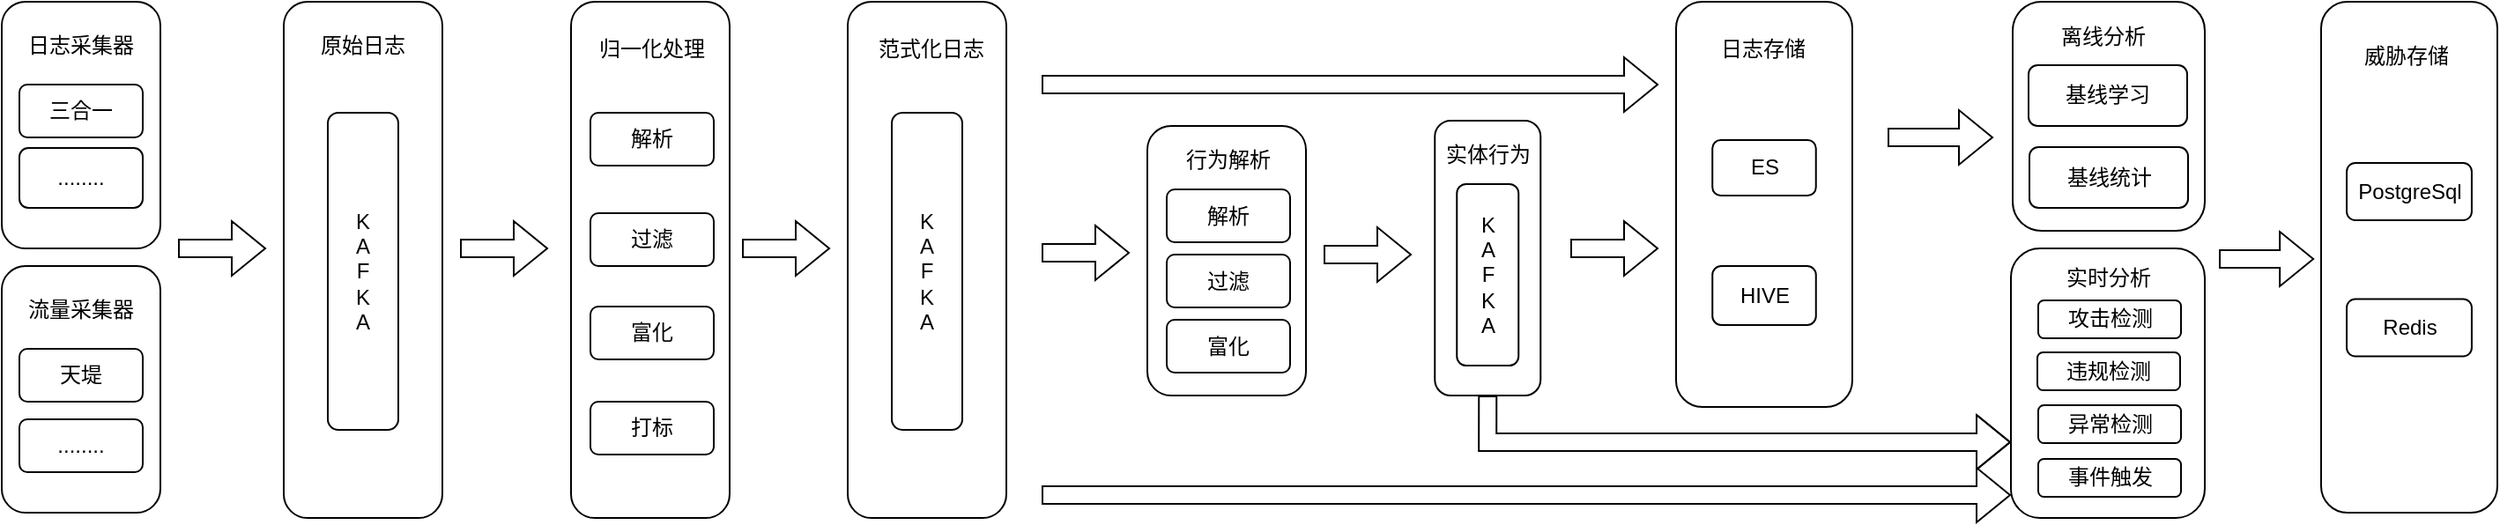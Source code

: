 <mxfile version="20.5.1" type="github">
  <diagram id="C5RBs43oDa-KdzZeNtuy" name="Page-1">
    <mxGraphModel dx="782" dy="436" grid="1" gridSize="10" guides="1" tooltips="1" connect="1" arrows="1" fold="1" page="1" pageScale="1" pageWidth="827" pageHeight="1169" math="0" shadow="0">
      <root>
        <mxCell id="WIyWlLk6GJQsqaUBKTNV-0" />
        <mxCell id="WIyWlLk6GJQsqaUBKTNV-1" parent="WIyWlLk6GJQsqaUBKTNV-0" />
        <mxCell id="73QdBET1WDvZtPVaSZ9h-79" value="" style="rounded=1;whiteSpace=wrap;html=1;" parent="WIyWlLk6GJQsqaUBKTNV-1" vertex="1">
          <mxGeometry x="1341.93" y="170" width="74.07" height="240" as="geometry" />
        </mxCell>
        <mxCell id="73QdBET1WDvZtPVaSZ9h-0" value="" style="rounded=1;whiteSpace=wrap;html=1;" parent="WIyWlLk6GJQsqaUBKTNV-1" vertex="1">
          <mxGeometry x="10" y="130" width="90" height="140" as="geometry" />
        </mxCell>
        <mxCell id="73QdBET1WDvZtPVaSZ9h-1" value="三合一" style="rounded=1;whiteSpace=wrap;html=1;" parent="WIyWlLk6GJQsqaUBKTNV-1" vertex="1">
          <mxGeometry x="20" y="177" width="70" height="30" as="geometry" />
        </mxCell>
        <mxCell id="73QdBET1WDvZtPVaSZ9h-2" value="日志采集器" style="text;html=1;strokeColor=none;fillColor=none;align=center;verticalAlign=middle;whiteSpace=wrap;rounded=0;" parent="WIyWlLk6GJQsqaUBKTNV-1" vertex="1">
          <mxGeometry x="20" y="140" width="70" height="30" as="geometry" />
        </mxCell>
        <mxCell id="73QdBET1WDvZtPVaSZ9h-3" value="........" style="rounded=1;whiteSpace=wrap;html=1;" parent="WIyWlLk6GJQsqaUBKTNV-1" vertex="1">
          <mxGeometry x="20" y="213" width="70" height="34" as="geometry" />
        </mxCell>
        <mxCell id="73QdBET1WDvZtPVaSZ9h-4" value="" style="rounded=1;whiteSpace=wrap;html=1;" parent="WIyWlLk6GJQsqaUBKTNV-1" vertex="1">
          <mxGeometry x="10" y="280" width="90" height="140" as="geometry" />
        </mxCell>
        <mxCell id="73QdBET1WDvZtPVaSZ9h-5" value="天堤" style="rounded=1;whiteSpace=wrap;html=1;" parent="WIyWlLk6GJQsqaUBKTNV-1" vertex="1">
          <mxGeometry x="20" y="327" width="70" height="30" as="geometry" />
        </mxCell>
        <mxCell id="73QdBET1WDvZtPVaSZ9h-6" value="流量采集器" style="text;html=1;strokeColor=none;fillColor=none;align=center;verticalAlign=middle;whiteSpace=wrap;rounded=0;" parent="WIyWlLk6GJQsqaUBKTNV-1" vertex="1">
          <mxGeometry x="20" y="290" width="70" height="30" as="geometry" />
        </mxCell>
        <mxCell id="73QdBET1WDvZtPVaSZ9h-7" value="........" style="rounded=1;whiteSpace=wrap;html=1;" parent="WIyWlLk6GJQsqaUBKTNV-1" vertex="1">
          <mxGeometry x="20" y="367" width="70" height="30" as="geometry" />
        </mxCell>
        <mxCell id="73QdBET1WDvZtPVaSZ9h-8" value="" style="rounded=1;whiteSpace=wrap;html=1;" parent="WIyWlLk6GJQsqaUBKTNV-1" vertex="1">
          <mxGeometry x="170" y="130" width="90" height="293" as="geometry" />
        </mxCell>
        <mxCell id="73QdBET1WDvZtPVaSZ9h-9" value="" style="shape=flexArrow;endArrow=classic;html=1;rounded=0;" parent="WIyWlLk6GJQsqaUBKTNV-1" edge="1">
          <mxGeometry width="50" height="50" relative="1" as="geometry">
            <mxPoint x="110" y="270" as="sourcePoint" />
            <mxPoint x="160" y="270" as="targetPoint" />
          </mxGeometry>
        </mxCell>
        <mxCell id="73QdBET1WDvZtPVaSZ9h-10" value="原始日志" style="text;html=1;strokeColor=none;fillColor=none;align=center;verticalAlign=middle;whiteSpace=wrap;rounded=0;" parent="WIyWlLk6GJQsqaUBKTNV-1" vertex="1">
          <mxGeometry x="185" y="140" width="60" height="30" as="geometry" />
        </mxCell>
        <mxCell id="73QdBET1WDvZtPVaSZ9h-11" value="K&lt;br&gt;A&lt;br&gt;F&lt;br&gt;K&lt;br&gt;A" style="rounded=1;whiteSpace=wrap;html=1;" parent="WIyWlLk6GJQsqaUBKTNV-1" vertex="1">
          <mxGeometry x="195" y="193" width="40" height="180" as="geometry" />
        </mxCell>
        <mxCell id="73QdBET1WDvZtPVaSZ9h-12" value="" style="rounded=1;whiteSpace=wrap;html=1;" parent="WIyWlLk6GJQsqaUBKTNV-1" vertex="1">
          <mxGeometry x="333" y="130" width="90" height="293" as="geometry" />
        </mxCell>
        <mxCell id="73QdBET1WDvZtPVaSZ9h-13" value="归一化处理" style="text;html=1;strokeColor=none;fillColor=none;align=center;verticalAlign=middle;whiteSpace=wrap;rounded=0;" parent="WIyWlLk6GJQsqaUBKTNV-1" vertex="1">
          <mxGeometry x="348" y="140" width="62" height="33" as="geometry" />
        </mxCell>
        <mxCell id="73QdBET1WDvZtPVaSZ9h-15" value="" style="shape=flexArrow;endArrow=classic;html=1;rounded=0;" parent="WIyWlLk6GJQsqaUBKTNV-1" edge="1">
          <mxGeometry width="50" height="50" relative="1" as="geometry">
            <mxPoint x="270" y="270" as="sourcePoint" />
            <mxPoint x="320" y="270" as="targetPoint" />
          </mxGeometry>
        </mxCell>
        <mxCell id="73QdBET1WDvZtPVaSZ9h-17" value="解析" style="rounded=1;whiteSpace=wrap;html=1;" parent="WIyWlLk6GJQsqaUBKTNV-1" vertex="1">
          <mxGeometry x="344" y="193" width="70" height="30" as="geometry" />
        </mxCell>
        <mxCell id="73QdBET1WDvZtPVaSZ9h-18" value="过滤" style="rounded=1;whiteSpace=wrap;html=1;" parent="WIyWlLk6GJQsqaUBKTNV-1" vertex="1">
          <mxGeometry x="344" y="250" width="70" height="30" as="geometry" />
        </mxCell>
        <mxCell id="73QdBET1WDvZtPVaSZ9h-19" value="富化" style="rounded=1;whiteSpace=wrap;html=1;" parent="WIyWlLk6GJQsqaUBKTNV-1" vertex="1">
          <mxGeometry x="344" y="303" width="70" height="30" as="geometry" />
        </mxCell>
        <mxCell id="73QdBET1WDvZtPVaSZ9h-20" value="打标" style="rounded=1;whiteSpace=wrap;html=1;" parent="WIyWlLk6GJQsqaUBKTNV-1" vertex="1">
          <mxGeometry x="344" y="357" width="70" height="30" as="geometry" />
        </mxCell>
        <mxCell id="73QdBET1WDvZtPVaSZ9h-21" value="" style="rounded=1;whiteSpace=wrap;html=1;" parent="WIyWlLk6GJQsqaUBKTNV-1" vertex="1">
          <mxGeometry x="490" y="130" width="90" height="293" as="geometry" />
        </mxCell>
        <mxCell id="73QdBET1WDvZtPVaSZ9h-22" value="范式化日志" style="text;html=1;strokeColor=none;fillColor=none;align=center;verticalAlign=middle;whiteSpace=wrap;rounded=0;" parent="WIyWlLk6GJQsqaUBKTNV-1" vertex="1">
          <mxGeometry x="505" y="140" width="65" height="33" as="geometry" />
        </mxCell>
        <mxCell id="73QdBET1WDvZtPVaSZ9h-23" value="K&lt;br&gt;A&lt;br&gt;F&lt;br&gt;K&lt;br&gt;A" style="rounded=1;whiteSpace=wrap;html=1;" parent="WIyWlLk6GJQsqaUBKTNV-1" vertex="1">
          <mxGeometry x="515" y="193" width="40" height="180" as="geometry" />
        </mxCell>
        <mxCell id="73QdBET1WDvZtPVaSZ9h-24" value="" style="shape=flexArrow;endArrow=classic;html=1;rounded=0;" parent="WIyWlLk6GJQsqaUBKTNV-1" edge="1">
          <mxGeometry width="50" height="50" relative="1" as="geometry">
            <mxPoint x="430" y="270" as="sourcePoint" />
            <mxPoint x="480" y="270" as="targetPoint" />
          </mxGeometry>
        </mxCell>
        <mxCell id="73QdBET1WDvZtPVaSZ9h-25" value="" style="shape=flexArrow;endArrow=classic;html=1;rounded=0;" parent="WIyWlLk6GJQsqaUBKTNV-1" edge="1">
          <mxGeometry width="50" height="50" relative="1" as="geometry">
            <mxPoint x="600" y="177" as="sourcePoint" />
            <mxPoint x="950" y="177" as="targetPoint" />
          </mxGeometry>
        </mxCell>
        <mxCell id="73QdBET1WDvZtPVaSZ9h-27" value="" style="rounded=1;whiteSpace=wrap;html=1;" parent="WIyWlLk6GJQsqaUBKTNV-1" vertex="1">
          <mxGeometry x="960" y="130" width="100" height="230" as="geometry" />
        </mxCell>
        <mxCell id="73QdBET1WDvZtPVaSZ9h-28" value="日志存储" style="text;html=1;strokeColor=none;fillColor=none;align=center;verticalAlign=middle;whiteSpace=wrap;rounded=0;" parent="WIyWlLk6GJQsqaUBKTNV-1" vertex="1">
          <mxGeometry x="977.49" y="140" width="65" height="33" as="geometry" />
        </mxCell>
        <mxCell id="73QdBET1WDvZtPVaSZ9h-30" value="ES" style="rounded=1;whiteSpace=wrap;html=1;" parent="WIyWlLk6GJQsqaUBKTNV-1" vertex="1">
          <mxGeometry x="980.62" y="208.5" width="58.75" height="31.5" as="geometry" />
        </mxCell>
        <mxCell id="73QdBET1WDvZtPVaSZ9h-33" value="HIVE" style="rounded=1;whiteSpace=wrap;html=1;" parent="WIyWlLk6GJQsqaUBKTNV-1" vertex="1">
          <mxGeometry x="980.63" y="280" width="58.75" height="33.5" as="geometry" />
        </mxCell>
        <mxCell id="73QdBET1WDvZtPVaSZ9h-38" value="" style="shape=flexArrow;endArrow=classic;html=1;rounded=0;" parent="WIyWlLk6GJQsqaUBKTNV-1" edge="1">
          <mxGeometry width="50" height="50" relative="1" as="geometry">
            <mxPoint x="600" y="272.5" as="sourcePoint" />
            <mxPoint x="650" y="272.5" as="targetPoint" />
          </mxGeometry>
        </mxCell>
        <mxCell id="73QdBET1WDvZtPVaSZ9h-51" value="" style="rounded=1;whiteSpace=wrap;html=1;" parent="WIyWlLk6GJQsqaUBKTNV-1" vertex="1">
          <mxGeometry x="660" y="200.5" width="90" height="153" as="geometry" />
        </mxCell>
        <mxCell id="73QdBET1WDvZtPVaSZ9h-52" value="行为解析" style="text;html=1;strokeColor=none;fillColor=none;align=center;verticalAlign=middle;whiteSpace=wrap;rounded=0;" parent="WIyWlLk6GJQsqaUBKTNV-1" vertex="1">
          <mxGeometry x="675" y="203.5" width="62" height="33" as="geometry" />
        </mxCell>
        <mxCell id="73QdBET1WDvZtPVaSZ9h-53" value="解析" style="rounded=1;whiteSpace=wrap;html=1;" parent="WIyWlLk6GJQsqaUBKTNV-1" vertex="1">
          <mxGeometry x="671" y="236.5" width="70" height="30" as="geometry" />
        </mxCell>
        <mxCell id="73QdBET1WDvZtPVaSZ9h-54" value="过滤" style="rounded=1;whiteSpace=wrap;html=1;" parent="WIyWlLk6GJQsqaUBKTNV-1" vertex="1">
          <mxGeometry x="671" y="273.5" width="70" height="30" as="geometry" />
        </mxCell>
        <mxCell id="73QdBET1WDvZtPVaSZ9h-55" value="富化" style="rounded=1;whiteSpace=wrap;html=1;" parent="WIyWlLk6GJQsqaUBKTNV-1" vertex="1">
          <mxGeometry x="671" y="310.5" width="70" height="30" as="geometry" />
        </mxCell>
        <mxCell id="73QdBET1WDvZtPVaSZ9h-57" value="" style="shape=flexArrow;endArrow=classic;html=1;rounded=0;" parent="WIyWlLk6GJQsqaUBKTNV-1" edge="1">
          <mxGeometry width="50" height="50" relative="1" as="geometry">
            <mxPoint x="760" y="273.5" as="sourcePoint" />
            <mxPoint x="810" y="273.5" as="targetPoint" />
          </mxGeometry>
        </mxCell>
        <mxCell id="73QdBET1WDvZtPVaSZ9h-58" value="" style="rounded=1;whiteSpace=wrap;html=1;" parent="WIyWlLk6GJQsqaUBKTNV-1" vertex="1">
          <mxGeometry x="823.13" y="197.5" width="60" height="156" as="geometry" />
        </mxCell>
        <mxCell id="73QdBET1WDvZtPVaSZ9h-59" value="实体行为" style="text;html=1;strokeColor=none;fillColor=none;align=center;verticalAlign=middle;whiteSpace=wrap;rounded=0;" parent="WIyWlLk6GJQsqaUBKTNV-1" vertex="1">
          <mxGeometry x="820.63" y="200.5" width="65" height="33" as="geometry" />
        </mxCell>
        <mxCell id="73QdBET1WDvZtPVaSZ9h-60" value="K&lt;br&gt;A&lt;br&gt;F&lt;br&gt;K&lt;br&gt;A" style="rounded=1;whiteSpace=wrap;html=1;" parent="WIyWlLk6GJQsqaUBKTNV-1" vertex="1">
          <mxGeometry x="835.63" y="233.5" width="35" height="103" as="geometry" />
        </mxCell>
        <mxCell id="73QdBET1WDvZtPVaSZ9h-63" value="" style="shape=flexArrow;endArrow=classic;html=1;rounded=0;" parent="WIyWlLk6GJQsqaUBKTNV-1" edge="1">
          <mxGeometry width="50" height="50" relative="1" as="geometry">
            <mxPoint x="900" y="270" as="sourcePoint" />
            <mxPoint x="950" y="270" as="targetPoint" />
          </mxGeometry>
        </mxCell>
        <mxCell id="73QdBET1WDvZtPVaSZ9h-64" value="" style="shape=flexArrow;endArrow=classic;html=1;rounded=0;" parent="WIyWlLk6GJQsqaUBKTNV-1" edge="1">
          <mxGeometry width="50" height="50" relative="1" as="geometry">
            <mxPoint x="600" y="410" as="sourcePoint" />
            <mxPoint x="1150" y="410" as="targetPoint" />
          </mxGeometry>
        </mxCell>
        <mxCell id="73QdBET1WDvZtPVaSZ9h-65" value="" style="shape=flexArrow;endArrow=classic;html=1;rounded=0;exitX=0.5;exitY=1;exitDx=0;exitDy=0;edgeStyle=orthogonalEdgeStyle;" parent="WIyWlLk6GJQsqaUBKTNV-1" source="73QdBET1WDvZtPVaSZ9h-58" edge="1">
          <mxGeometry width="50" height="50" relative="1" as="geometry">
            <mxPoint x="850" y="370" as="sourcePoint" />
            <mxPoint x="1150" y="380" as="targetPoint" />
            <Array as="points">
              <mxPoint x="853" y="380" />
            </Array>
          </mxGeometry>
        </mxCell>
        <mxCell id="73QdBET1WDvZtPVaSZ9h-70" value="" style="rounded=1;whiteSpace=wrap;html=1;" parent="WIyWlLk6GJQsqaUBKTNV-1" vertex="1">
          <mxGeometry x="1151" y="130" width="109" height="130" as="geometry" />
        </mxCell>
        <mxCell id="73QdBET1WDvZtPVaSZ9h-72" value="" style="shape=flexArrow;endArrow=classic;html=1;rounded=0;" parent="WIyWlLk6GJQsqaUBKTNV-1" edge="1">
          <mxGeometry width="50" height="50" relative="1" as="geometry">
            <mxPoint x="1080" y="207" as="sourcePoint" />
            <mxPoint x="1140" y="207" as="targetPoint" />
          </mxGeometry>
        </mxCell>
        <mxCell id="73QdBET1WDvZtPVaSZ9h-73" value="" style="rounded=1;whiteSpace=wrap;html=1;" parent="WIyWlLk6GJQsqaUBKTNV-1" vertex="1">
          <mxGeometry x="1326" y="130" width="100" height="290" as="geometry" />
        </mxCell>
        <mxCell id="73QdBET1WDvZtPVaSZ9h-74" value="威胁存储" style="text;html=1;strokeColor=none;fillColor=none;align=center;verticalAlign=middle;whiteSpace=wrap;rounded=0;" parent="WIyWlLk6GJQsqaUBKTNV-1" vertex="1">
          <mxGeometry x="1341.93" y="144" width="65" height="33" as="geometry" />
        </mxCell>
        <mxCell id="73QdBET1WDvZtPVaSZ9h-78" value="" style="shape=flexArrow;endArrow=classic;html=1;rounded=0;" parent="WIyWlLk6GJQsqaUBKTNV-1" edge="1">
          <mxGeometry width="50" height="50" relative="1" as="geometry">
            <mxPoint x="1268" y="276" as="sourcePoint" />
            <mxPoint x="1322.07" y="276" as="targetPoint" />
          </mxGeometry>
        </mxCell>
        <mxCell id="73QdBET1WDvZtPVaSZ9h-80" value="离线分析" style="text;html=1;strokeColor=none;fillColor=none;align=center;verticalAlign=middle;whiteSpace=wrap;rounded=0;" parent="WIyWlLk6GJQsqaUBKTNV-1" vertex="1">
          <mxGeometry x="1169.93" y="133" width="65" height="33" as="geometry" />
        </mxCell>
        <mxCell id="73QdBET1WDvZtPVaSZ9h-82" value="基线学习" style="rounded=1;whiteSpace=wrap;html=1;" parent="WIyWlLk6GJQsqaUBKTNV-1" vertex="1">
          <mxGeometry x="1160" y="166" width="90" height="34.5" as="geometry" />
        </mxCell>
        <mxCell id="73QdBET1WDvZtPVaSZ9h-83" value="基线统计" style="rounded=1;whiteSpace=wrap;html=1;" parent="WIyWlLk6GJQsqaUBKTNV-1" vertex="1">
          <mxGeometry x="1160.5" y="212.5" width="90" height="34.5" as="geometry" />
        </mxCell>
        <mxCell id="73QdBET1WDvZtPVaSZ9h-84" value="" style="rounded=1;whiteSpace=wrap;html=1;" parent="WIyWlLk6GJQsqaUBKTNV-1" vertex="1">
          <mxGeometry x="1150" y="270" width="110" height="153" as="geometry" />
        </mxCell>
        <mxCell id="73QdBET1WDvZtPVaSZ9h-85" value="实时分析" style="text;html=1;strokeColor=none;fillColor=none;align=center;verticalAlign=middle;whiteSpace=wrap;rounded=0;" parent="WIyWlLk6GJQsqaUBKTNV-1" vertex="1">
          <mxGeometry x="1172.5" y="270.5" width="65" height="33" as="geometry" />
        </mxCell>
        <mxCell id="73QdBET1WDvZtPVaSZ9h-86" value="攻击检测" style="rounded=1;whiteSpace=wrap;html=1;" parent="WIyWlLk6GJQsqaUBKTNV-1" vertex="1">
          <mxGeometry x="1165.5" y="299.5" width="81" height="21.5" as="geometry" />
        </mxCell>
        <mxCell id="73QdBET1WDvZtPVaSZ9h-88" value="违规检测" style="rounded=1;whiteSpace=wrap;html=1;" parent="WIyWlLk6GJQsqaUBKTNV-1" vertex="1">
          <mxGeometry x="1165" y="329" width="81" height="21.5" as="geometry" />
        </mxCell>
        <mxCell id="73QdBET1WDvZtPVaSZ9h-89" value="异常检测" style="rounded=1;whiteSpace=wrap;html=1;" parent="WIyWlLk6GJQsqaUBKTNV-1" vertex="1">
          <mxGeometry x="1165.5" y="359" width="81" height="21.5" as="geometry" />
        </mxCell>
        <mxCell id="MCwLEPiOVRXREpReZDPz-0" value="事件触发" style="rounded=1;whiteSpace=wrap;html=1;" vertex="1" parent="WIyWlLk6GJQsqaUBKTNV-1">
          <mxGeometry x="1165.5" y="389.5" width="81" height="21.5" as="geometry" />
        </mxCell>
        <mxCell id="MCwLEPiOVRXREpReZDPz-1" value="PostgreSql" style="rounded=1;whiteSpace=wrap;html=1;" vertex="1" parent="WIyWlLk6GJQsqaUBKTNV-1">
          <mxGeometry x="1340.53" y="221.5" width="70.94" height="32.5" as="geometry" />
        </mxCell>
        <mxCell id="MCwLEPiOVRXREpReZDPz-2" value="Redis" style="rounded=1;whiteSpace=wrap;html=1;" vertex="1" parent="WIyWlLk6GJQsqaUBKTNV-1">
          <mxGeometry x="1340.53" y="298.75" width="70.94" height="32.5" as="geometry" />
        </mxCell>
      </root>
    </mxGraphModel>
  </diagram>
</mxfile>
